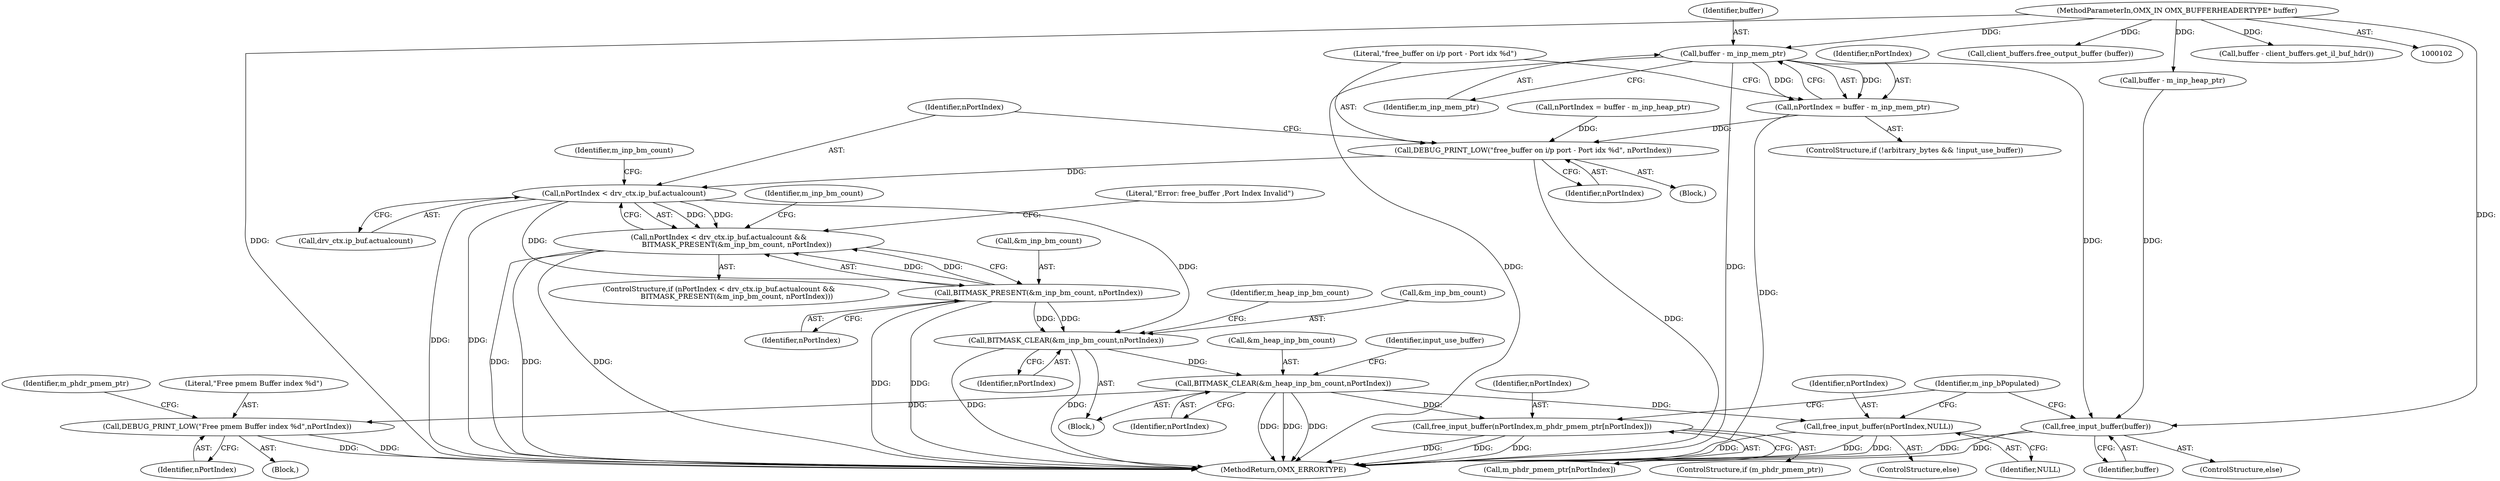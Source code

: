 digraph "0_Android_46e305be6e670a5a0041b0b4861122a0f1aabefa_0@pointer" {
"1000220" [label="(Call,buffer - m_inp_mem_ptr)"];
"1000105" [label="(MethodParameterIn,OMX_IN OMX_BUFFERHEADERTYPE* buffer)"];
"1000218" [label="(Call,nPortIndex = buffer - m_inp_mem_ptr)"];
"1000229" [label="(Call,DEBUG_PRINT_LOW(\"free_buffer on i/p port - Port idx %d\", nPortIndex))"];
"1000234" [label="(Call,nPortIndex < drv_ctx.ip_buf.actualcount)"];
"1000233" [label="(Call,nPortIndex < drv_ctx.ip_buf.actualcount &&\n                BITMASK_PRESENT(&m_inp_bm_count, nPortIndex))"];
"1000241" [label="(Call,BITMASK_PRESENT(&m_inp_bm_count, nPortIndex))"];
"1000246" [label="(Call,BITMASK_CLEAR(&m_inp_bm_count,nPortIndex))"];
"1000250" [label="(Call,BITMASK_CLEAR(&m_heap_inp_bm_count,nPortIndex))"];
"1000259" [label="(Call,DEBUG_PRINT_LOW(\"Free pmem Buffer index %d\",nPortIndex))"];
"1000275" [label="(Call,free_input_buffer(nPortIndex,m_phdr_pmem_ptr[nPortIndex]))"];
"1000281" [label="(Call,free_input_buffer(nPortIndex,NULL))"];
"1000285" [label="(Call,free_input_buffer(buffer))"];
"1000441" [label="(MethodReturn,OMX_ERRORTYPE)"];
"1000281" [label="(Call,free_input_buffer(nPortIndex,NULL))"];
"1000241" [label="(Call,BITMASK_PRESENT(&m_inp_bm_count, nPortIndex))"];
"1000243" [label="(Identifier,m_inp_bm_count)"];
"1000260" [label="(Literal,\"Free pmem Buffer index %d\")"];
"1000219" [label="(Identifier,nPortIndex)"];
"1000231" [label="(Identifier,nPortIndex)"];
"1000275" [label="(Call,free_input_buffer(nPortIndex,m_phdr_pmem_ptr[nPortIndex]))"];
"1000273" [label="(ControlStructure,if (m_phdr_pmem_ptr))"];
"1000242" [label="(Call,&m_inp_bm_count)"];
"1000232" [label="(ControlStructure,if (nPortIndex < drv_ctx.ip_buf.actualcount &&\n                BITMASK_PRESENT(&m_inp_bm_count, nPortIndex)))"];
"1000276" [label="(Identifier,nPortIndex)"];
"1000230" [label="(Literal,\"free_buffer on i/p port - Port idx %d\")"];
"1000288" [label="(Identifier,m_inp_bPopulated)"];
"1000229" [label="(Call,DEBUG_PRINT_LOW(\"free_buffer on i/p port - Port idx %d\", nPortIndex))"];
"1000280" [label="(ControlStructure,else)"];
"1000251" [label="(Call,&m_heap_inp_bm_count)"];
"1000235" [label="(Identifier,nPortIndex)"];
"1000245" [label="(Block,)"];
"1000222" [label="(Identifier,m_inp_mem_ptr)"];
"1000263" [label="(Identifier,m_phdr_pmem_ptr)"];
"1000284" [label="(ControlStructure,else)"];
"1000218" [label="(Call,nPortIndex = buffer - m_inp_mem_ptr)"];
"1000256" [label="(Identifier,input_use_buffer)"];
"1000233" [label="(Call,nPortIndex < drv_ctx.ip_buf.actualcount &&\n                BITMASK_PRESENT(&m_inp_bm_count, nPortIndex))"];
"1000248" [label="(Identifier,m_inp_bm_count)"];
"1000286" [label="(Identifier,buffer)"];
"1000249" [label="(Identifier,nPortIndex)"];
"1000252" [label="(Identifier,m_heap_inp_bm_count)"];
"1000361" [label="(Call,client_buffers.free_output_buffer (buffer))"];
"1000224" [label="(Call,nPortIndex = buffer - m_inp_heap_ptr)"];
"1000221" [label="(Identifier,buffer)"];
"1000283" [label="(Identifier,NULL)"];
"1000226" [label="(Call,buffer - m_inp_heap_ptr)"];
"1000244" [label="(Identifier,nPortIndex)"];
"1000253" [label="(Identifier,nPortIndex)"];
"1000236" [label="(Call,drv_ctx.ip_buf.actualcount)"];
"1000334" [label="(Call,buffer - client_buffers.get_il_buf_hdr())"];
"1000246" [label="(Call,BITMASK_CLEAR(&m_inp_bm_count,nPortIndex))"];
"1000261" [label="(Identifier,nPortIndex)"];
"1000212" [label="(ControlStructure,if (!arbitrary_bytes && !input_use_buffer))"];
"1000304" [label="(Literal,\"Error: free_buffer ,Port Index Invalid\")"];
"1000105" [label="(MethodParameterIn,OMX_IN OMX_BUFFERHEADERTYPE* buffer)"];
"1000220" [label="(Call,buffer - m_inp_mem_ptr)"];
"1000282" [label="(Identifier,nPortIndex)"];
"1000285" [label="(Call,free_input_buffer(buffer))"];
"1000247" [label="(Call,&m_inp_bm_count)"];
"1000259" [label="(Call,DEBUG_PRINT_LOW(\"Free pmem Buffer index %d\",nPortIndex))"];
"1000234" [label="(Call,nPortIndex < drv_ctx.ip_buf.actualcount)"];
"1000277" [label="(Call,m_phdr_pmem_ptr[nPortIndex])"];
"1000250" [label="(Call,BITMASK_CLEAR(&m_heap_inp_bm_count,nPortIndex))"];
"1000258" [label="(Block,)"];
"1000211" [label="(Block,)"];
"1000220" -> "1000218"  [label="AST: "];
"1000220" -> "1000222"  [label="CFG: "];
"1000221" -> "1000220"  [label="AST: "];
"1000222" -> "1000220"  [label="AST: "];
"1000218" -> "1000220"  [label="CFG: "];
"1000220" -> "1000441"  [label="DDG: "];
"1000220" -> "1000441"  [label="DDG: "];
"1000220" -> "1000218"  [label="DDG: "];
"1000220" -> "1000218"  [label="DDG: "];
"1000105" -> "1000220"  [label="DDG: "];
"1000220" -> "1000285"  [label="DDG: "];
"1000105" -> "1000102"  [label="AST: "];
"1000105" -> "1000441"  [label="DDG: "];
"1000105" -> "1000226"  [label="DDG: "];
"1000105" -> "1000285"  [label="DDG: "];
"1000105" -> "1000334"  [label="DDG: "];
"1000105" -> "1000361"  [label="DDG: "];
"1000218" -> "1000212"  [label="AST: "];
"1000219" -> "1000218"  [label="AST: "];
"1000230" -> "1000218"  [label="CFG: "];
"1000218" -> "1000441"  [label="DDG: "];
"1000218" -> "1000229"  [label="DDG: "];
"1000229" -> "1000211"  [label="AST: "];
"1000229" -> "1000231"  [label="CFG: "];
"1000230" -> "1000229"  [label="AST: "];
"1000231" -> "1000229"  [label="AST: "];
"1000235" -> "1000229"  [label="CFG: "];
"1000229" -> "1000441"  [label="DDG: "];
"1000224" -> "1000229"  [label="DDG: "];
"1000229" -> "1000234"  [label="DDG: "];
"1000234" -> "1000233"  [label="AST: "];
"1000234" -> "1000236"  [label="CFG: "];
"1000235" -> "1000234"  [label="AST: "];
"1000236" -> "1000234"  [label="AST: "];
"1000243" -> "1000234"  [label="CFG: "];
"1000233" -> "1000234"  [label="CFG: "];
"1000234" -> "1000441"  [label="DDG: "];
"1000234" -> "1000441"  [label="DDG: "];
"1000234" -> "1000233"  [label="DDG: "];
"1000234" -> "1000233"  [label="DDG: "];
"1000234" -> "1000241"  [label="DDG: "];
"1000234" -> "1000246"  [label="DDG: "];
"1000233" -> "1000232"  [label="AST: "];
"1000233" -> "1000241"  [label="CFG: "];
"1000241" -> "1000233"  [label="AST: "];
"1000248" -> "1000233"  [label="CFG: "];
"1000304" -> "1000233"  [label="CFG: "];
"1000233" -> "1000441"  [label="DDG: "];
"1000233" -> "1000441"  [label="DDG: "];
"1000233" -> "1000441"  [label="DDG: "];
"1000241" -> "1000233"  [label="DDG: "];
"1000241" -> "1000233"  [label="DDG: "];
"1000241" -> "1000244"  [label="CFG: "];
"1000242" -> "1000241"  [label="AST: "];
"1000244" -> "1000241"  [label="AST: "];
"1000241" -> "1000441"  [label="DDG: "];
"1000241" -> "1000441"  [label="DDG: "];
"1000241" -> "1000246"  [label="DDG: "];
"1000241" -> "1000246"  [label="DDG: "];
"1000246" -> "1000245"  [label="AST: "];
"1000246" -> "1000249"  [label="CFG: "];
"1000247" -> "1000246"  [label="AST: "];
"1000249" -> "1000246"  [label="AST: "];
"1000252" -> "1000246"  [label="CFG: "];
"1000246" -> "1000441"  [label="DDG: "];
"1000246" -> "1000441"  [label="DDG: "];
"1000246" -> "1000250"  [label="DDG: "];
"1000250" -> "1000245"  [label="AST: "];
"1000250" -> "1000253"  [label="CFG: "];
"1000251" -> "1000250"  [label="AST: "];
"1000253" -> "1000250"  [label="AST: "];
"1000256" -> "1000250"  [label="CFG: "];
"1000250" -> "1000441"  [label="DDG: "];
"1000250" -> "1000441"  [label="DDG: "];
"1000250" -> "1000441"  [label="DDG: "];
"1000250" -> "1000259"  [label="DDG: "];
"1000250" -> "1000275"  [label="DDG: "];
"1000250" -> "1000281"  [label="DDG: "];
"1000259" -> "1000258"  [label="AST: "];
"1000259" -> "1000261"  [label="CFG: "];
"1000260" -> "1000259"  [label="AST: "];
"1000261" -> "1000259"  [label="AST: "];
"1000263" -> "1000259"  [label="CFG: "];
"1000259" -> "1000441"  [label="DDG: "];
"1000259" -> "1000441"  [label="DDG: "];
"1000275" -> "1000273"  [label="AST: "];
"1000275" -> "1000277"  [label="CFG: "];
"1000276" -> "1000275"  [label="AST: "];
"1000277" -> "1000275"  [label="AST: "];
"1000288" -> "1000275"  [label="CFG: "];
"1000275" -> "1000441"  [label="DDG: "];
"1000275" -> "1000441"  [label="DDG: "];
"1000275" -> "1000441"  [label="DDG: "];
"1000281" -> "1000280"  [label="AST: "];
"1000281" -> "1000283"  [label="CFG: "];
"1000282" -> "1000281"  [label="AST: "];
"1000283" -> "1000281"  [label="AST: "];
"1000288" -> "1000281"  [label="CFG: "];
"1000281" -> "1000441"  [label="DDG: "];
"1000281" -> "1000441"  [label="DDG: "];
"1000281" -> "1000441"  [label="DDG: "];
"1000285" -> "1000284"  [label="AST: "];
"1000285" -> "1000286"  [label="CFG: "];
"1000286" -> "1000285"  [label="AST: "];
"1000288" -> "1000285"  [label="CFG: "];
"1000285" -> "1000441"  [label="DDG: "];
"1000285" -> "1000441"  [label="DDG: "];
"1000226" -> "1000285"  [label="DDG: "];
}
